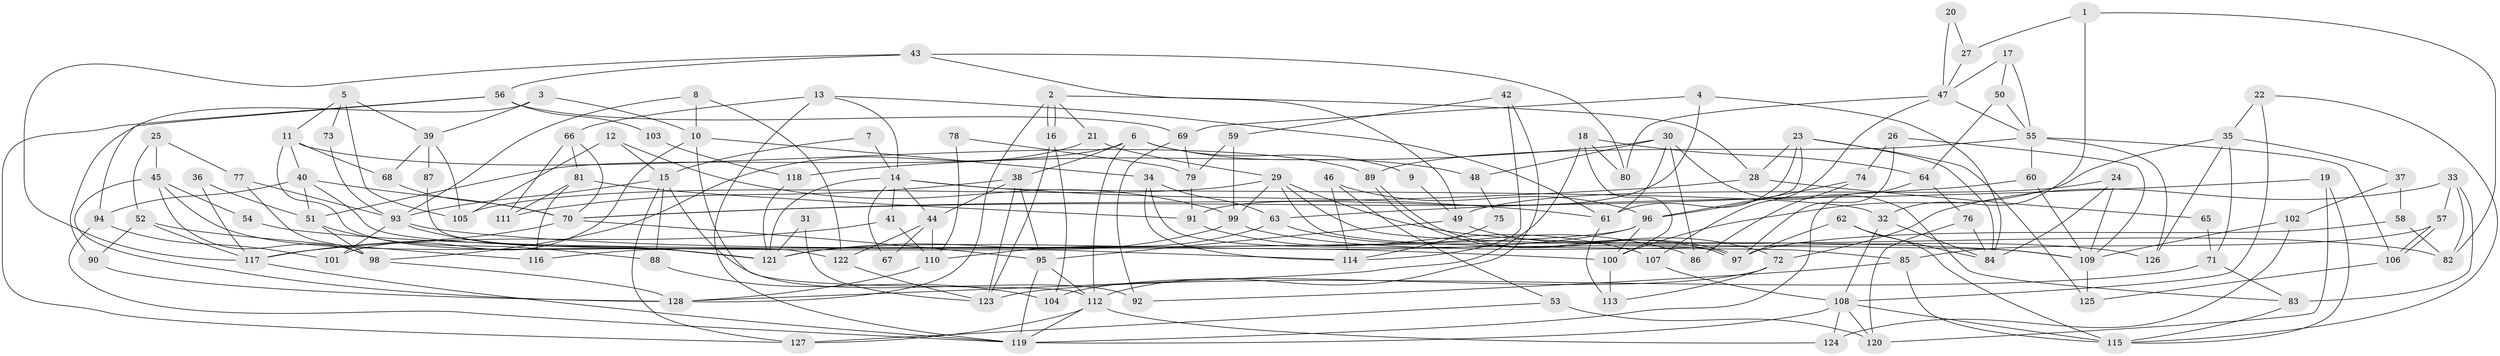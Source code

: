 // coarse degree distribution, {5: 0.15789473684210525, 2: 0.14473684210526316, 4: 0.25, 3: 0.2236842105263158, 6: 0.06578947368421052, 8: 0.039473684210526314, 9: 0.05263157894736842, 7: 0.039473684210526314, 11: 0.013157894736842105, 15: 0.013157894736842105}
// Generated by graph-tools (version 1.1) at 2025/53/03/04/25 21:53:19]
// undirected, 128 vertices, 256 edges
graph export_dot {
graph [start="1"]
  node [color=gray90,style=filled];
  1;
  2;
  3;
  4;
  5;
  6;
  7;
  8;
  9;
  10;
  11;
  12;
  13;
  14;
  15;
  16;
  17;
  18;
  19;
  20;
  21;
  22;
  23;
  24;
  25;
  26;
  27;
  28;
  29;
  30;
  31;
  32;
  33;
  34;
  35;
  36;
  37;
  38;
  39;
  40;
  41;
  42;
  43;
  44;
  45;
  46;
  47;
  48;
  49;
  50;
  51;
  52;
  53;
  54;
  55;
  56;
  57;
  58;
  59;
  60;
  61;
  62;
  63;
  64;
  65;
  66;
  67;
  68;
  69;
  70;
  71;
  72;
  73;
  74;
  75;
  76;
  77;
  78;
  79;
  80;
  81;
  82;
  83;
  84;
  85;
  86;
  87;
  88;
  89;
  90;
  91;
  92;
  93;
  94;
  95;
  96;
  97;
  98;
  99;
  100;
  101;
  102;
  103;
  104;
  105;
  106;
  107;
  108;
  109;
  110;
  111;
  112;
  113;
  114;
  115;
  116;
  117;
  118;
  119;
  120;
  121;
  122;
  123;
  124;
  125;
  126;
  127;
  128;
  1 -- 82;
  1 -- 32;
  1 -- 27;
  2 -- 16;
  2 -- 16;
  2 -- 128;
  2 -- 21;
  2 -- 28;
  3 -- 39;
  3 -- 10;
  3 -- 90;
  4 -- 84;
  4 -- 69;
  4 -- 91;
  5 -- 39;
  5 -- 11;
  5 -- 73;
  5 -- 105;
  6 -- 38;
  6 -- 51;
  6 -- 9;
  6 -- 48;
  6 -- 112;
  7 -- 15;
  7 -- 14;
  8 -- 93;
  8 -- 10;
  8 -- 122;
  9 -- 49;
  10 -- 34;
  10 -- 112;
  10 -- 101;
  11 -- 121;
  11 -- 40;
  11 -- 68;
  11 -- 89;
  12 -- 15;
  12 -- 99;
  12 -- 105;
  13 -- 119;
  13 -- 14;
  13 -- 61;
  13 -- 66;
  14 -- 121;
  14 -- 32;
  14 -- 41;
  14 -- 44;
  14 -- 61;
  14 -- 67;
  15 -- 127;
  15 -- 88;
  15 -- 92;
  15 -- 93;
  16 -- 123;
  16 -- 104;
  17 -- 55;
  17 -- 50;
  17 -- 47;
  18 -- 80;
  18 -- 128;
  18 -- 64;
  18 -- 100;
  19 -- 63;
  19 -- 115;
  19 -- 120;
  20 -- 27;
  20 -- 47;
  21 -- 29;
  21 -- 98;
  22 -- 108;
  22 -- 115;
  22 -- 35;
  23 -- 61;
  23 -- 125;
  23 -- 28;
  23 -- 84;
  23 -- 96;
  24 -- 109;
  24 -- 84;
  24 -- 49;
  25 -- 77;
  25 -- 52;
  25 -- 45;
  26 -- 97;
  26 -- 109;
  26 -- 74;
  27 -- 47;
  28 -- 65;
  28 -- 70;
  29 -- 109;
  29 -- 105;
  29 -- 82;
  29 -- 85;
  29 -- 99;
  30 -- 61;
  30 -- 83;
  30 -- 48;
  30 -- 86;
  30 -- 118;
  31 -- 123;
  31 -- 121;
  32 -- 108;
  32 -- 84;
  33 -- 57;
  33 -- 72;
  33 -- 82;
  33 -- 83;
  34 -- 63;
  34 -- 97;
  34 -- 114;
  35 -- 71;
  35 -- 37;
  35 -- 100;
  35 -- 126;
  36 -- 51;
  36 -- 117;
  37 -- 102;
  37 -- 58;
  38 -- 95;
  38 -- 111;
  38 -- 44;
  38 -- 123;
  39 -- 105;
  39 -- 68;
  39 -- 87;
  40 -- 114;
  40 -- 70;
  40 -- 51;
  40 -- 94;
  41 -- 110;
  41 -- 117;
  42 -- 112;
  42 -- 114;
  42 -- 59;
  43 -- 49;
  43 -- 117;
  43 -- 56;
  43 -- 80;
  44 -- 67;
  44 -- 110;
  44 -- 122;
  45 -- 128;
  45 -- 54;
  45 -- 98;
  45 -- 121;
  46 -- 96;
  46 -- 53;
  46 -- 114;
  47 -- 55;
  47 -- 80;
  47 -- 107;
  48 -- 75;
  49 -- 95;
  49 -- 72;
  50 -- 64;
  50 -- 55;
  51 -- 98;
  51 -- 88;
  52 -- 116;
  52 -- 117;
  52 -- 90;
  53 -- 120;
  53 -- 127;
  54 -- 100;
  55 -- 89;
  55 -- 126;
  55 -- 60;
  55 -- 106;
  56 -- 94;
  56 -- 69;
  56 -- 103;
  56 -- 127;
  57 -- 106;
  57 -- 106;
  57 -- 85;
  58 -- 82;
  58 -- 97;
  59 -- 99;
  59 -- 79;
  60 -- 70;
  60 -- 109;
  61 -- 113;
  62 -- 97;
  62 -- 84;
  62 -- 115;
  63 -- 86;
  63 -- 110;
  64 -- 119;
  64 -- 76;
  65 -- 71;
  66 -- 70;
  66 -- 81;
  66 -- 111;
  68 -- 70;
  69 -- 79;
  69 -- 92;
  70 -- 95;
  70 -- 117;
  71 -- 123;
  71 -- 83;
  72 -- 113;
  72 -- 104;
  73 -- 93;
  74 -- 96;
  74 -- 86;
  75 -- 114;
  76 -- 120;
  76 -- 84;
  77 -- 93;
  77 -- 98;
  78 -- 79;
  78 -- 110;
  79 -- 91;
  81 -- 91;
  81 -- 111;
  81 -- 116;
  83 -- 115;
  85 -- 92;
  85 -- 115;
  87 -- 122;
  88 -- 104;
  89 -- 97;
  89 -- 97;
  90 -- 128;
  91 -- 107;
  93 -- 121;
  93 -- 101;
  93 -- 109;
  94 -- 101;
  94 -- 119;
  95 -- 112;
  95 -- 119;
  96 -- 100;
  96 -- 116;
  96 -- 121;
  98 -- 128;
  99 -- 121;
  99 -- 126;
  100 -- 113;
  102 -- 124;
  102 -- 109;
  103 -- 118;
  106 -- 125;
  107 -- 108;
  108 -- 115;
  108 -- 119;
  108 -- 120;
  108 -- 124;
  109 -- 125;
  110 -- 128;
  112 -- 119;
  112 -- 124;
  112 -- 127;
  117 -- 119;
  118 -- 121;
  122 -- 123;
}
